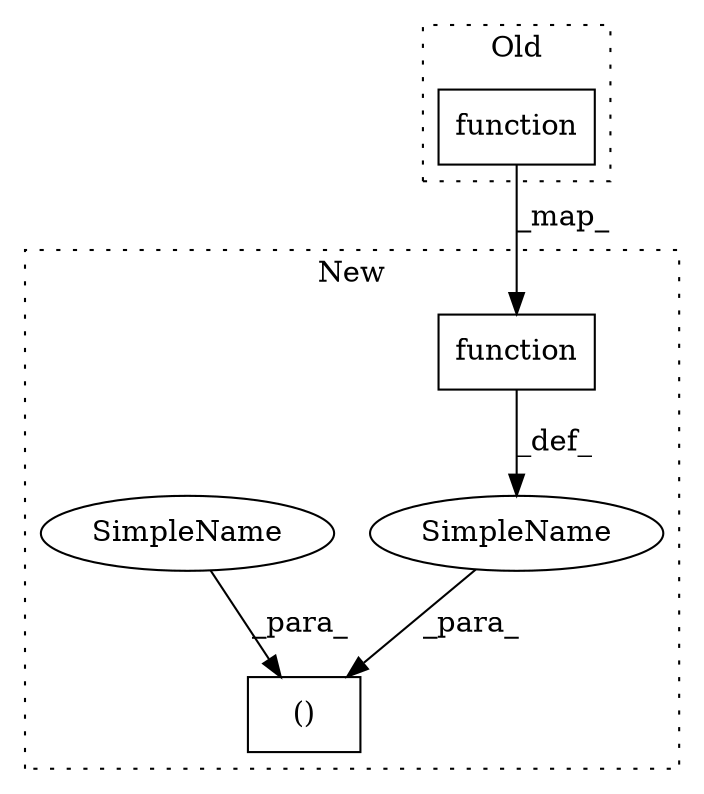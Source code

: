 digraph G {
subgraph cluster0 {
1 [label="function" a="32" s="1918,1966" l="9,1" shape="box"];
label = "Old";
style="dotted";
}
subgraph cluster1 {
2 [label="function" a="32" s="2011,2059" l="9,1" shape="box"];
3 [label="()" a="106" s="1984" l="76" shape="box"];
4 [label="SimpleName" a="42" s="" l="" shape="ellipse"];
5 [label="SimpleName" a="42" s="1984" l="11" shape="ellipse"];
label = "New";
style="dotted";
}
1 -> 2 [label="_map_"];
2 -> 4 [label="_def_"];
4 -> 3 [label="_para_"];
5 -> 3 [label="_para_"];
}